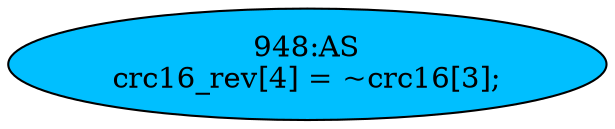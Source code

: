 strict digraph "" {
	node [label="\N"];
	"948:AS"	 [ast="<pyverilog.vparser.ast.Assign object at 0x7f55d3d0f090>",
		def_var="['crc16_rev']",
		fillcolor=deepskyblue,
		label="948:AS
crc16_rev[4] = ~crc16[3];",
		statements="[]",
		style=filled,
		typ=Assign,
		use_var="['crc16']"];
}
